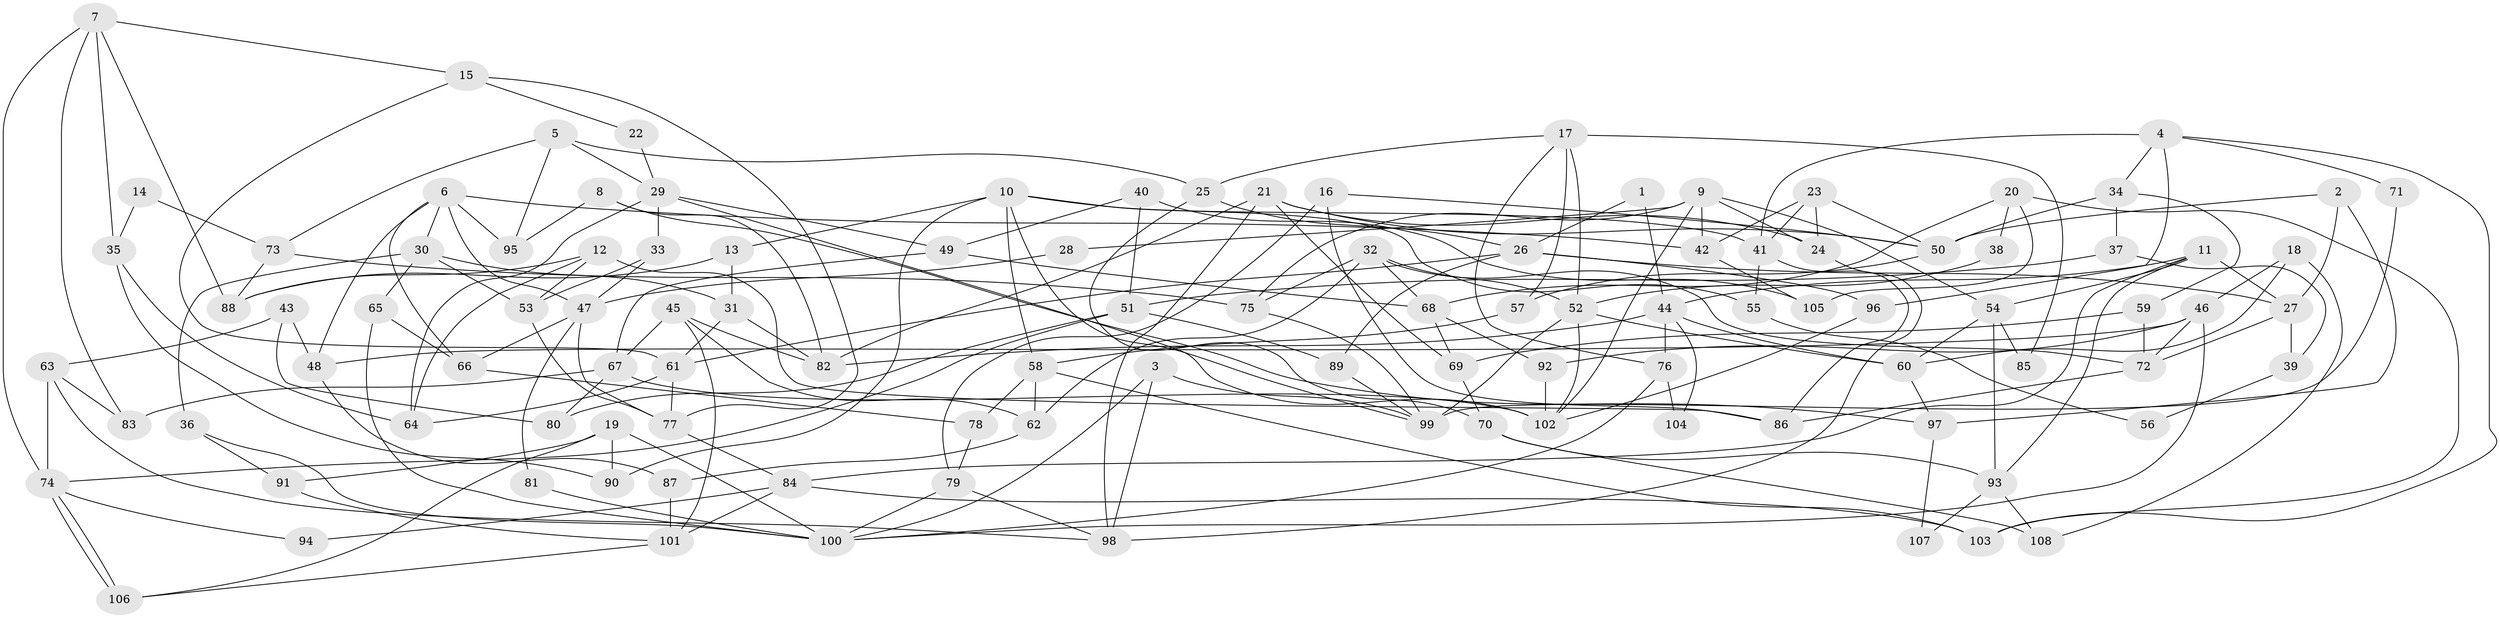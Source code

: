 // coarse degree distribution, {2: 0.1232876712328767, 3: 0.1780821917808219, 6: 0.1506849315068493, 9: 0.0684931506849315, 7: 0.0958904109589041, 8: 0.0136986301369863, 5: 0.2054794520547945, 4: 0.1506849315068493, 10: 0.0136986301369863}
// Generated by graph-tools (version 1.1) at 2025/41/03/06/25 10:41:53]
// undirected, 108 vertices, 216 edges
graph export_dot {
graph [start="1"]
  node [color=gray90,style=filled];
  1;
  2;
  3;
  4;
  5;
  6;
  7;
  8;
  9;
  10;
  11;
  12;
  13;
  14;
  15;
  16;
  17;
  18;
  19;
  20;
  21;
  22;
  23;
  24;
  25;
  26;
  27;
  28;
  29;
  30;
  31;
  32;
  33;
  34;
  35;
  36;
  37;
  38;
  39;
  40;
  41;
  42;
  43;
  44;
  45;
  46;
  47;
  48;
  49;
  50;
  51;
  52;
  53;
  54;
  55;
  56;
  57;
  58;
  59;
  60;
  61;
  62;
  63;
  64;
  65;
  66;
  67;
  68;
  69;
  70;
  71;
  72;
  73;
  74;
  75;
  76;
  77;
  78;
  79;
  80;
  81;
  82;
  83;
  84;
  85;
  86;
  87;
  88;
  89;
  90;
  91;
  92;
  93;
  94;
  95;
  96;
  97;
  98;
  99;
  100;
  101;
  102;
  103;
  104;
  105;
  106;
  107;
  108;
  1 -- 26;
  1 -- 44;
  2 -- 50;
  2 -- 27;
  2 -- 97;
  3 -- 99;
  3 -- 100;
  3 -- 98;
  4 -- 34;
  4 -- 96;
  4 -- 41;
  4 -- 71;
  4 -- 103;
  5 -- 73;
  5 -- 29;
  5 -- 25;
  5 -- 95;
  6 -- 47;
  6 -- 42;
  6 -- 30;
  6 -- 48;
  6 -- 66;
  6 -- 95;
  7 -- 83;
  7 -- 15;
  7 -- 35;
  7 -- 74;
  7 -- 88;
  8 -- 95;
  8 -- 97;
  8 -- 82;
  9 -- 75;
  9 -- 102;
  9 -- 24;
  9 -- 28;
  9 -- 42;
  9 -- 54;
  10 -- 90;
  10 -- 41;
  10 -- 13;
  10 -- 55;
  10 -- 58;
  10 -- 99;
  11 -- 84;
  11 -- 93;
  11 -- 27;
  11 -- 44;
  11 -- 54;
  12 -- 88;
  12 -- 86;
  12 -- 53;
  12 -- 64;
  13 -- 31;
  13 -- 88;
  14 -- 35;
  14 -- 73;
  15 -- 61;
  15 -- 77;
  15 -- 22;
  16 -- 79;
  16 -- 50;
  16 -- 86;
  17 -- 52;
  17 -- 25;
  17 -- 57;
  17 -- 76;
  17 -- 85;
  18 -- 60;
  18 -- 46;
  18 -- 108;
  19 -- 100;
  19 -- 91;
  19 -- 90;
  19 -- 106;
  20 -- 103;
  20 -- 68;
  20 -- 38;
  20 -- 105;
  21 -- 82;
  21 -- 98;
  21 -- 24;
  21 -- 50;
  21 -- 69;
  22 -- 29;
  23 -- 24;
  23 -- 50;
  23 -- 41;
  23 -- 42;
  24 -- 98;
  25 -- 26;
  25 -- 70;
  26 -- 61;
  26 -- 89;
  26 -- 27;
  26 -- 96;
  27 -- 39;
  27 -- 72;
  28 -- 47;
  29 -- 64;
  29 -- 49;
  29 -- 33;
  29 -- 102;
  30 -- 53;
  30 -- 31;
  30 -- 36;
  30 -- 65;
  31 -- 82;
  31 -- 61;
  32 -- 72;
  32 -- 68;
  32 -- 52;
  32 -- 62;
  32 -- 75;
  33 -- 47;
  33 -- 53;
  34 -- 50;
  34 -- 59;
  34 -- 37;
  35 -- 64;
  35 -- 90;
  36 -- 100;
  36 -- 91;
  37 -- 51;
  37 -- 39;
  38 -- 52;
  39 -- 56;
  40 -- 51;
  40 -- 105;
  40 -- 49;
  41 -- 55;
  41 -- 86;
  42 -- 105;
  43 -- 48;
  43 -- 63;
  43 -- 80;
  44 -- 82;
  44 -- 60;
  44 -- 76;
  44 -- 104;
  45 -- 62;
  45 -- 67;
  45 -- 82;
  45 -- 101;
  46 -- 48;
  46 -- 72;
  46 -- 92;
  46 -- 100;
  47 -- 77;
  47 -- 66;
  47 -- 81;
  48 -- 87;
  49 -- 68;
  49 -- 67;
  50 -- 57;
  51 -- 80;
  51 -- 74;
  51 -- 89;
  52 -- 60;
  52 -- 99;
  52 -- 102;
  53 -- 77;
  54 -- 60;
  54 -- 85;
  54 -- 93;
  55 -- 56;
  57 -- 58;
  58 -- 78;
  58 -- 62;
  58 -- 103;
  59 -- 72;
  59 -- 69;
  60 -- 97;
  61 -- 77;
  61 -- 64;
  62 -- 87;
  63 -- 74;
  63 -- 98;
  63 -- 83;
  65 -- 100;
  65 -- 66;
  66 -- 78;
  67 -- 102;
  67 -- 80;
  67 -- 83;
  68 -- 69;
  68 -- 92;
  69 -- 70;
  70 -- 93;
  70 -- 108;
  71 -- 99;
  72 -- 86;
  73 -- 88;
  73 -- 75;
  74 -- 106;
  74 -- 106;
  74 -- 94;
  75 -- 99;
  76 -- 100;
  76 -- 104;
  77 -- 84;
  78 -- 79;
  79 -- 98;
  79 -- 100;
  81 -- 100;
  84 -- 103;
  84 -- 101;
  84 -- 94;
  87 -- 101;
  89 -- 99;
  91 -- 101;
  92 -- 102;
  93 -- 108;
  93 -- 107;
  96 -- 102;
  97 -- 107;
  101 -- 106;
}

